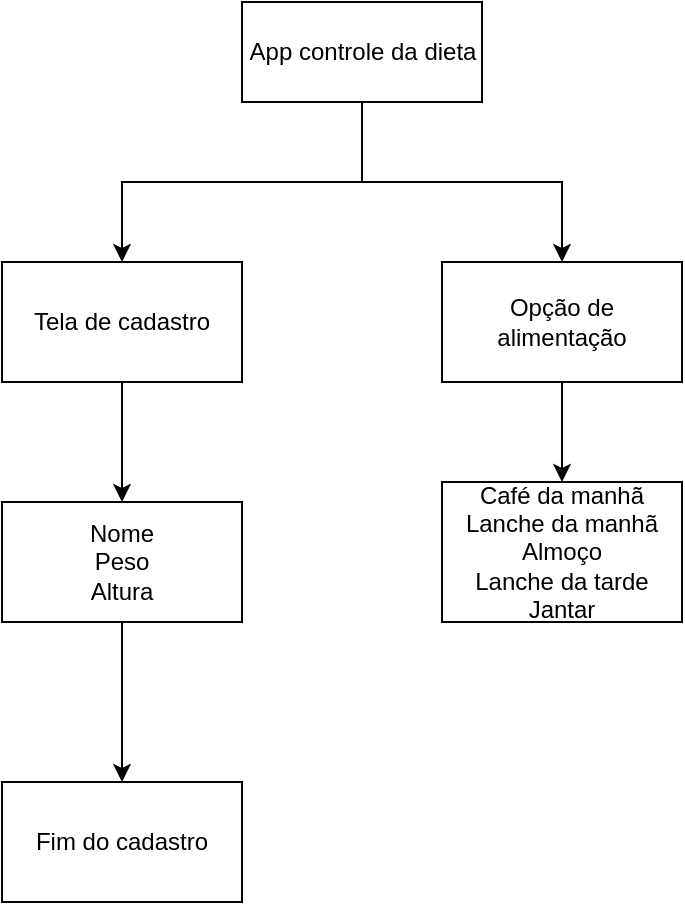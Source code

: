 <mxfile version="14.5.3" type="github"><diagram id="vvNI1EaNBJ0Y6X74Uk2-" name="Page-1"><mxGraphModel dx="868" dy="450" grid="1" gridSize="10" guides="1" tooltips="1" connect="1" arrows="1" fold="1" page="1" pageScale="1" pageWidth="827" pageHeight="1169" math="0" shadow="0"><root><mxCell id="0"/><mxCell id="1" parent="0"/><mxCell id="whGUSWOOZVAPApLyOi2G-6" value="" style="edgeStyle=orthogonalEdgeStyle;rounded=0;orthogonalLoop=1;jettySize=auto;html=1;" edge="1" parent="1" source="whGUSWOOZVAPApLyOi2G-4" target="whGUSWOOZVAPApLyOi2G-5"><mxGeometry relative="1" as="geometry"/></mxCell><mxCell id="whGUSWOOZVAPApLyOi2G-12" value="" style="edgeStyle=orthogonalEdgeStyle;rounded=0;orthogonalLoop=1;jettySize=auto;html=1;" edge="1" parent="1" source="whGUSWOOZVAPApLyOi2G-4" target="whGUSWOOZVAPApLyOi2G-11"><mxGeometry relative="1" as="geometry"/></mxCell><mxCell id="whGUSWOOZVAPApLyOi2G-4" value="App controle da dieta" style="html=1;dashed=0;whitespace=wrap;" vertex="1" parent="1"><mxGeometry x="350" y="90" width="120" height="50" as="geometry"/></mxCell><mxCell id="whGUSWOOZVAPApLyOi2G-8" value="" style="edgeStyle=orthogonalEdgeStyle;rounded=0;orthogonalLoop=1;jettySize=auto;html=1;" edge="1" parent="1" source="whGUSWOOZVAPApLyOi2G-5" target="whGUSWOOZVAPApLyOi2G-7"><mxGeometry relative="1" as="geometry"/></mxCell><mxCell id="whGUSWOOZVAPApLyOi2G-5" value="Tela de cadastro" style="whiteSpace=wrap;html=1;dashed=0;" vertex="1" parent="1"><mxGeometry x="230" y="220" width="120" height="60" as="geometry"/></mxCell><mxCell id="whGUSWOOZVAPApLyOi2G-16" value="" style="edgeStyle=orthogonalEdgeStyle;rounded=0;orthogonalLoop=1;jettySize=auto;html=1;" edge="1" parent="1" source="whGUSWOOZVAPApLyOi2G-7" target="whGUSWOOZVAPApLyOi2G-15"><mxGeometry relative="1" as="geometry"/></mxCell><mxCell id="whGUSWOOZVAPApLyOi2G-7" value="Nome&lt;br&gt;Peso&lt;br&gt;Altura" style="whiteSpace=wrap;html=1;dashed=0;" vertex="1" parent="1"><mxGeometry x="230" y="340" width="120" height="60" as="geometry"/></mxCell><mxCell id="whGUSWOOZVAPApLyOi2G-14" value="" style="edgeStyle=orthogonalEdgeStyle;rounded=0;orthogonalLoop=1;jettySize=auto;html=1;" edge="1" parent="1" source="whGUSWOOZVAPApLyOi2G-11" target="whGUSWOOZVAPApLyOi2G-13"><mxGeometry relative="1" as="geometry"/></mxCell><mxCell id="whGUSWOOZVAPApLyOi2G-11" value="Opção de alimentação" style="whiteSpace=wrap;html=1;dashed=0;" vertex="1" parent="1"><mxGeometry x="450" y="220" width="120" height="60" as="geometry"/></mxCell><mxCell id="whGUSWOOZVAPApLyOi2G-13" value="Café da manhã&lt;br&gt;Lanche da manhã&lt;br&gt;Almoço&lt;br&gt;Lanche da tarde&lt;br&gt;Jantar" style="whiteSpace=wrap;html=1;dashed=0;" vertex="1" parent="1"><mxGeometry x="450" y="330" width="120" height="70" as="geometry"/></mxCell><mxCell id="whGUSWOOZVAPApLyOi2G-15" value="Fim do cadastro" style="whiteSpace=wrap;html=1;dashed=0;" vertex="1" parent="1"><mxGeometry x="230" y="480" width="120" height="60" as="geometry"/></mxCell></root></mxGraphModel></diagram></mxfile>